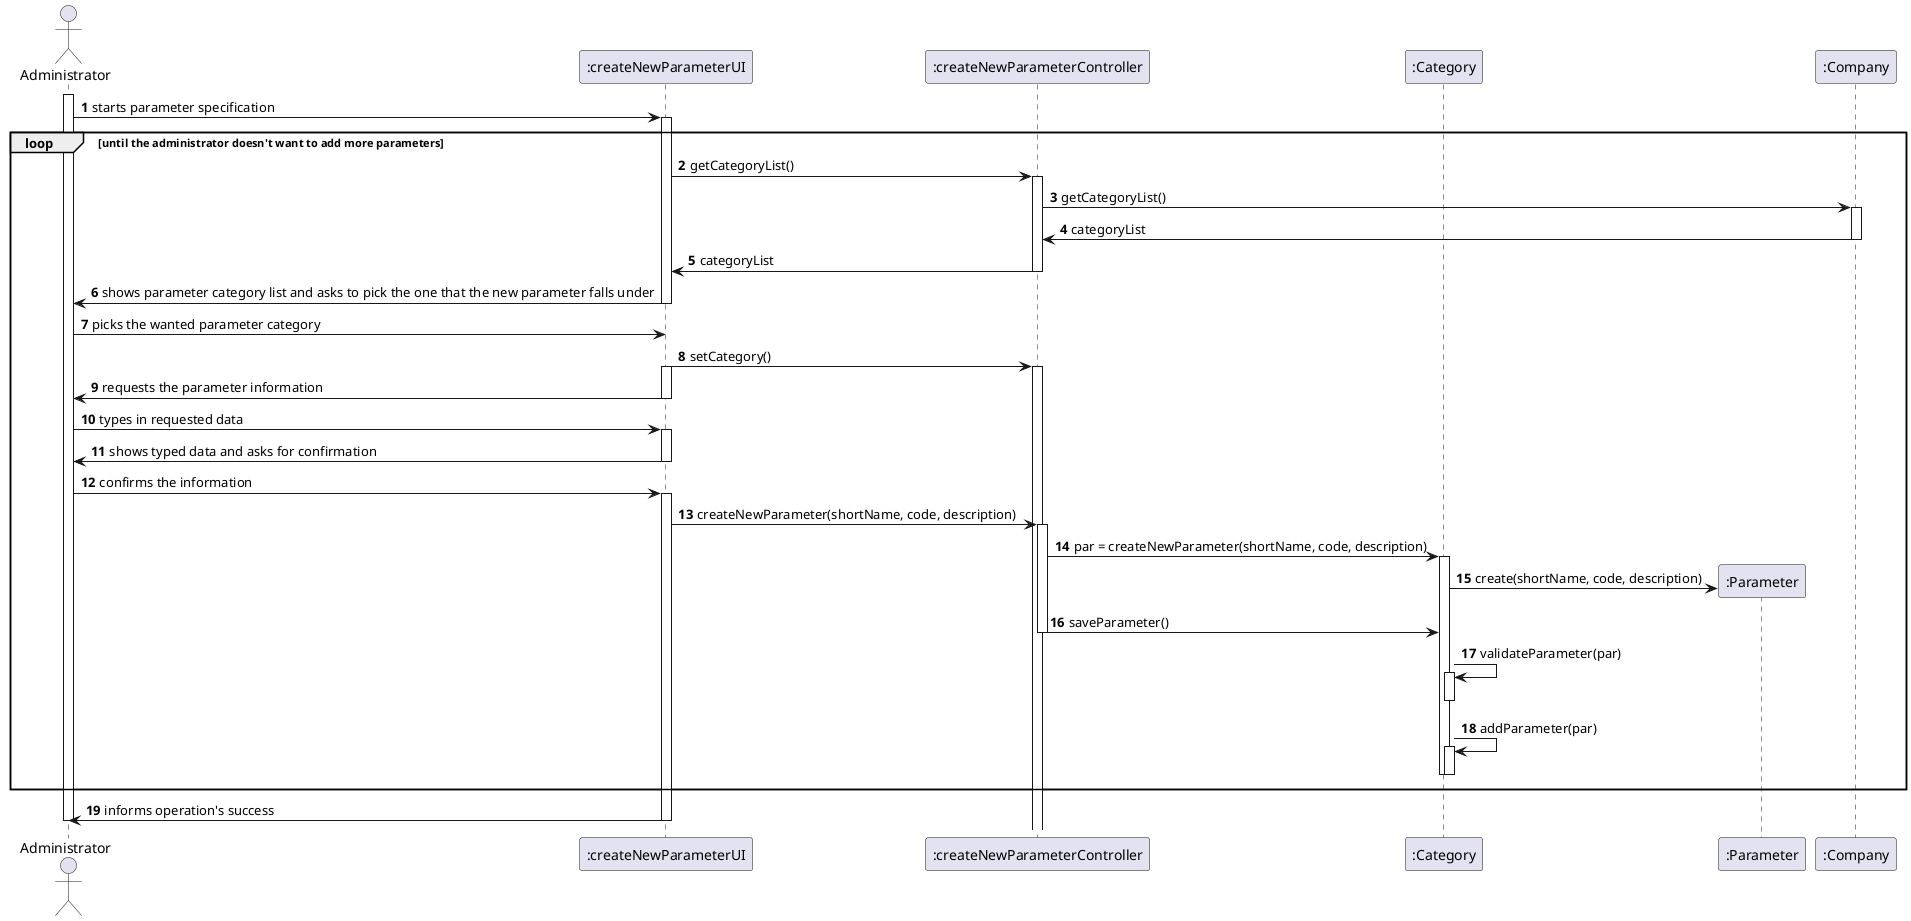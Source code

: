 @startuml

autonumber

actor Administrator as admin
participant ":createNewParameterUI" as UI
participant ":createNewParameterController" as Controller
participant ":Category" as cat
participant ":Parameter" as param
participant ":Company" as comp

activate admin
admin -> UI: starts parameter specification
loop until the administrator doesn't want to add more parameters
activate UI
UI -> Controller: getCategoryList()
activate Controller
Controller -> comp: getCategoryList()
activate comp
comp -> Controller: categoryList
deactivate comp
Controller -> UI: categoryList
deactivate Controller
UI -> admin: shows parameter category list and asks to pick the one that the new parameter falls under
deactivate UI
admin -> UI: picks the wanted parameter category
UI -> Controller: setCategory()
activate Controller
activate UI
UI -> admin: requests the parameter information
deactivate UI
admin -> UI: types in requested data
activate UI
UI -> admin: shows typed data and asks for confirmation
deactivate UI
admin -> UI: confirms the information
activate UI
UI -> Controller: createNewParameter(shortName, code, description)
activate Controller
Controller -> cat: par = createNewParameter(shortName, code, description)
activate cat
create param
cat -> param: create(shortName, code, description)
Controller -> cat: saveParameter()
deactivate Controller
cat -> cat: validateParameter(par)
activate cat
deactivate cat
cat -> cat: addParameter(par)
activate cat
deactivate cat
deactivate cat
end loop
UI -> admin: informs operation's success
deactivate UI
deactivate admin

@enduml